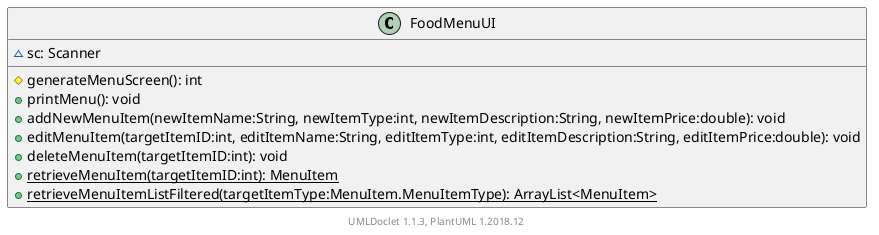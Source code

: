 @startuml

    class FoodMenuUI [[../sg/edu/ntu/scse/cz2002/ui/FoodMenuUI.html]] {
        ~sc: Scanner
        #generateMenuScreen(): int
        +printMenu(): void
        +addNewMenuItem(newItemName:String, newItemType:int, newItemDescription:String, newItemPrice:double): void
        +editMenuItem(targetItemID:int, editItemName:String, editItemType:int, editItemDescription:String, editItemPrice:double): void
        +deleteMenuItem(targetItemID:int): void
        {static} +retrieveMenuItem(targetItemID:int): MenuItem
        {static} +retrieveMenuItemListFiltered(targetItemType:MenuItem.MenuItemType): ArrayList<MenuItem>
    }


    center footer UMLDoclet 1.1.3, PlantUML 1.2018.12
@enduml

